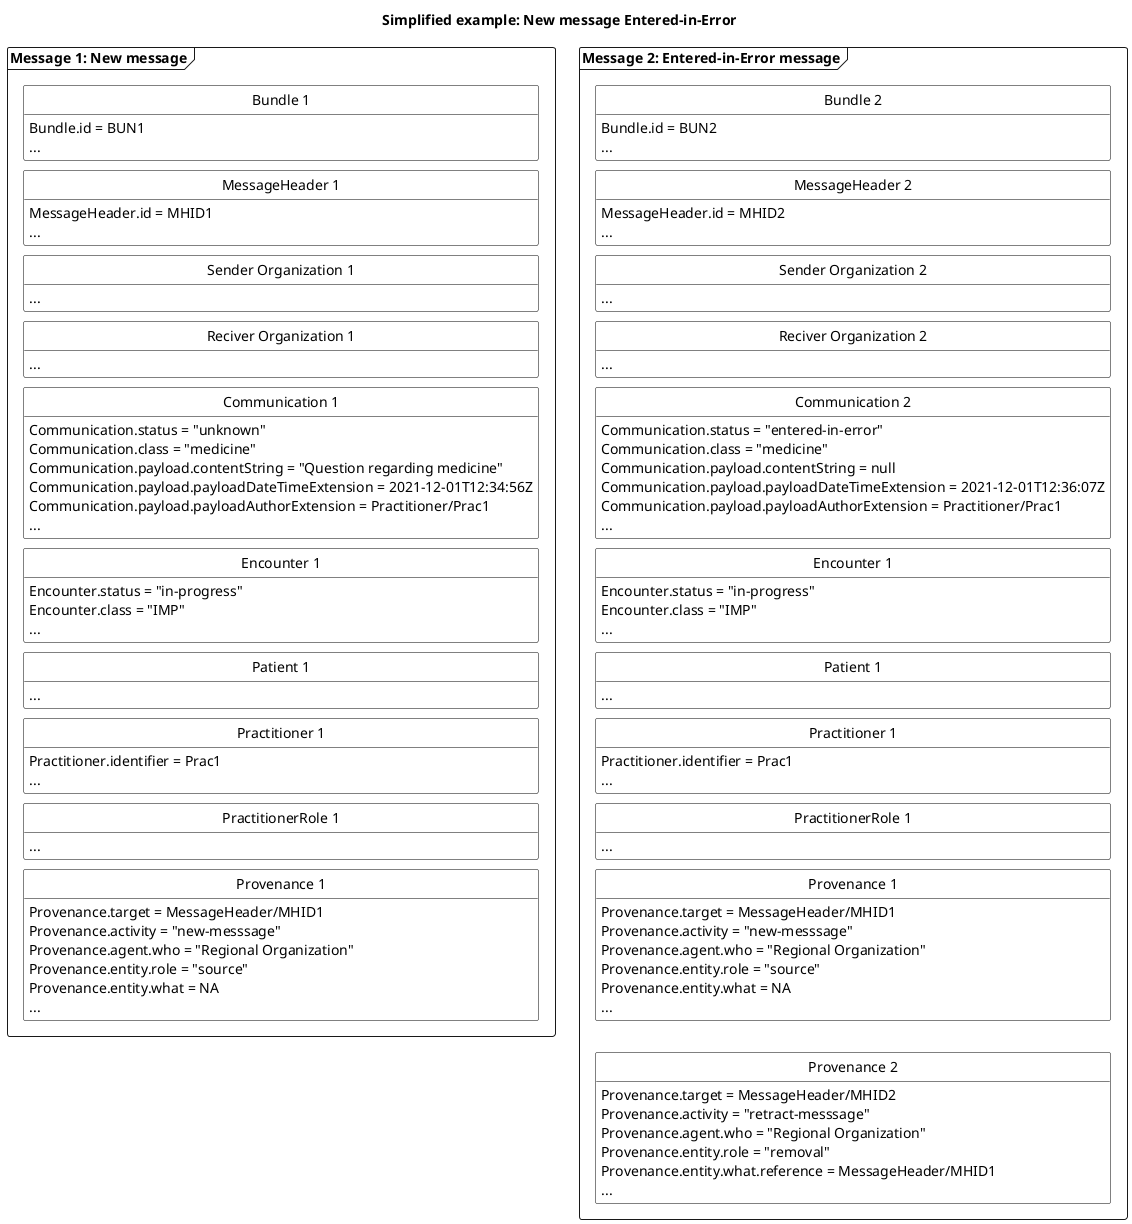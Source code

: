 @startuml CCNewMessageEnteredInError

'layout
skinparam class {
    BackgroundColor White
    BorderColor Black
    ArrowColor Black
  }
hide circle
hide empty members
skinparam SameClassWidth true
skinparam Ranksep 10


'title
title Simplified example: New message Entered-in-Error

'Message 1: New message
package "Message 1: New message" as new <<Frame>>{
    class "Bundle 1" as newB {
        Bundle.id = BUN1
        ...
    }
    class "MessageHeader 1" as newMH{
        MessageHeader.id = MHID1
        ...
    }
    class "Sender Organization 1" as newSOrg{
        ...
    }
    class "Reciver Organization 1" as newROrg{
        ...
    }
    class "Communication 1" as newCom{
        Communication.status = "unknown"
        Communication.class = "medicine"
        Communication.payload.contentString = "Question regarding medicine"
        Communication.payload.payloadDateTimeExtension = 2021-12-01T12:34:56Z
        Communication.payload.payloadAuthorExtension = Practitioner/Prac1
        ...
    }
    class "Encounter 1" as newENC{
        Encounter.status = "in-progress"
        Encounter.class = "IMP"
        ...
    }
    class "Patient 1" as newPT{
        ...
    }
    class "Practitioner 1" as newPrac{
        Practitioner.identifier = Prac1
        ...
    }
    class "PractitionerRole 1" as newPracR{
        ...
    }
    class "Provenance 1" as newPRO{
        Provenance.target = MessageHeader/MHID1
        Provenance.activity = "new-messsage"
        Provenance.agent.who = "Regional Organization"
        Provenance.entity.role = "source"
        Provenance.entity.what = NA
        ...
    }

newB -[hidden]- newMH
newMH -[hidden]- newSOrg
newSOrg-[hidden]-newROrg
newROrg-[hidden]-newCom
newCom -[hidden]- newENC
newENC-[hidden]-newPT
newPT-[hidden]-newPrac
newPrac-[hidden]-newPracR
newPracR-[hidden]-newPRO



}

'Message 2: Entered in Error message
package "Message 2: Entered-in-Error message" as error <<Frame>>{
    class "Bundle 2" as errorB {
        Bundle.id = BUN2
        ...
    }
    class "MessageHeader 2" as errorMH{
        MessageHeader.id = MHID2
        ...
    }
    class "Sender Organization 2" as errorSOrg{
        ...
    }
    class "Reciver Organization 2" as errorROrg{
        ...
    }
    class "Communication 2" as newerrorCom{
        Communication.status = "entered-in-error"
        Communication.class = "medicine"
        Communication.payload.contentString = null
        Communication.payload.payloadDateTimeExtension = 2021-12-01T12:36:07Z
        Communication.payload.payloadAuthorExtension = Practitioner/Prac1
        ...
    }
    class "Encounter 1" as newerrorENC{
        Encounter.status = "in-progress"
        Encounter.class = "IMP"
        ...
    }
    class "Patient 1" as newerrorPT{
        ...
    }
    class "Practitioner 1" as newerrorPrac{
        Practitioner.identifier = Prac1
        ...
    }
    class "PractitionerRole 1" as newerrorPracR{
        ...
    }
    class "Provenance 1" as newerrorPRO{
        Provenance.target = MessageHeader/MHID1
        Provenance.activity = "new-messsage"
        Provenance.agent.who = "Regional Organization"
        Provenance.entity.role = "source"
        Provenance.entity.what = NA
        ...
    }
    class "Provenance 2" as errorPRO{
        Provenance.target = MessageHeader/MHID2
        Provenance.activity = "retract-messsage"
        Provenance.agent.who = "Regional Organization"
        Provenance.entity.role = "removal"
        Provenance.entity.what.reference = MessageHeader/MHID1
        ...
    }

errorB -[hidden]- errorMH
errorMH -[hidden]- errorSOrg
errorSOrg-[hidden]-errorROrg
errorROrg-[hidden]-newerrorCom
newerrorCom -[hidden]- newerrorENC
newerrorENC-[hidden]-newerrorPT
newerrorPT-[hidden]-newerrorPrac
newerrorPrac-[hidden]-newerrorPracR
newerrorPracR-[hidden]-newerrorPRO
newerrorPRO-[hidden]-errorPRO



}

' pile mellem de to beskeder
' admit --> finished


@enduml






